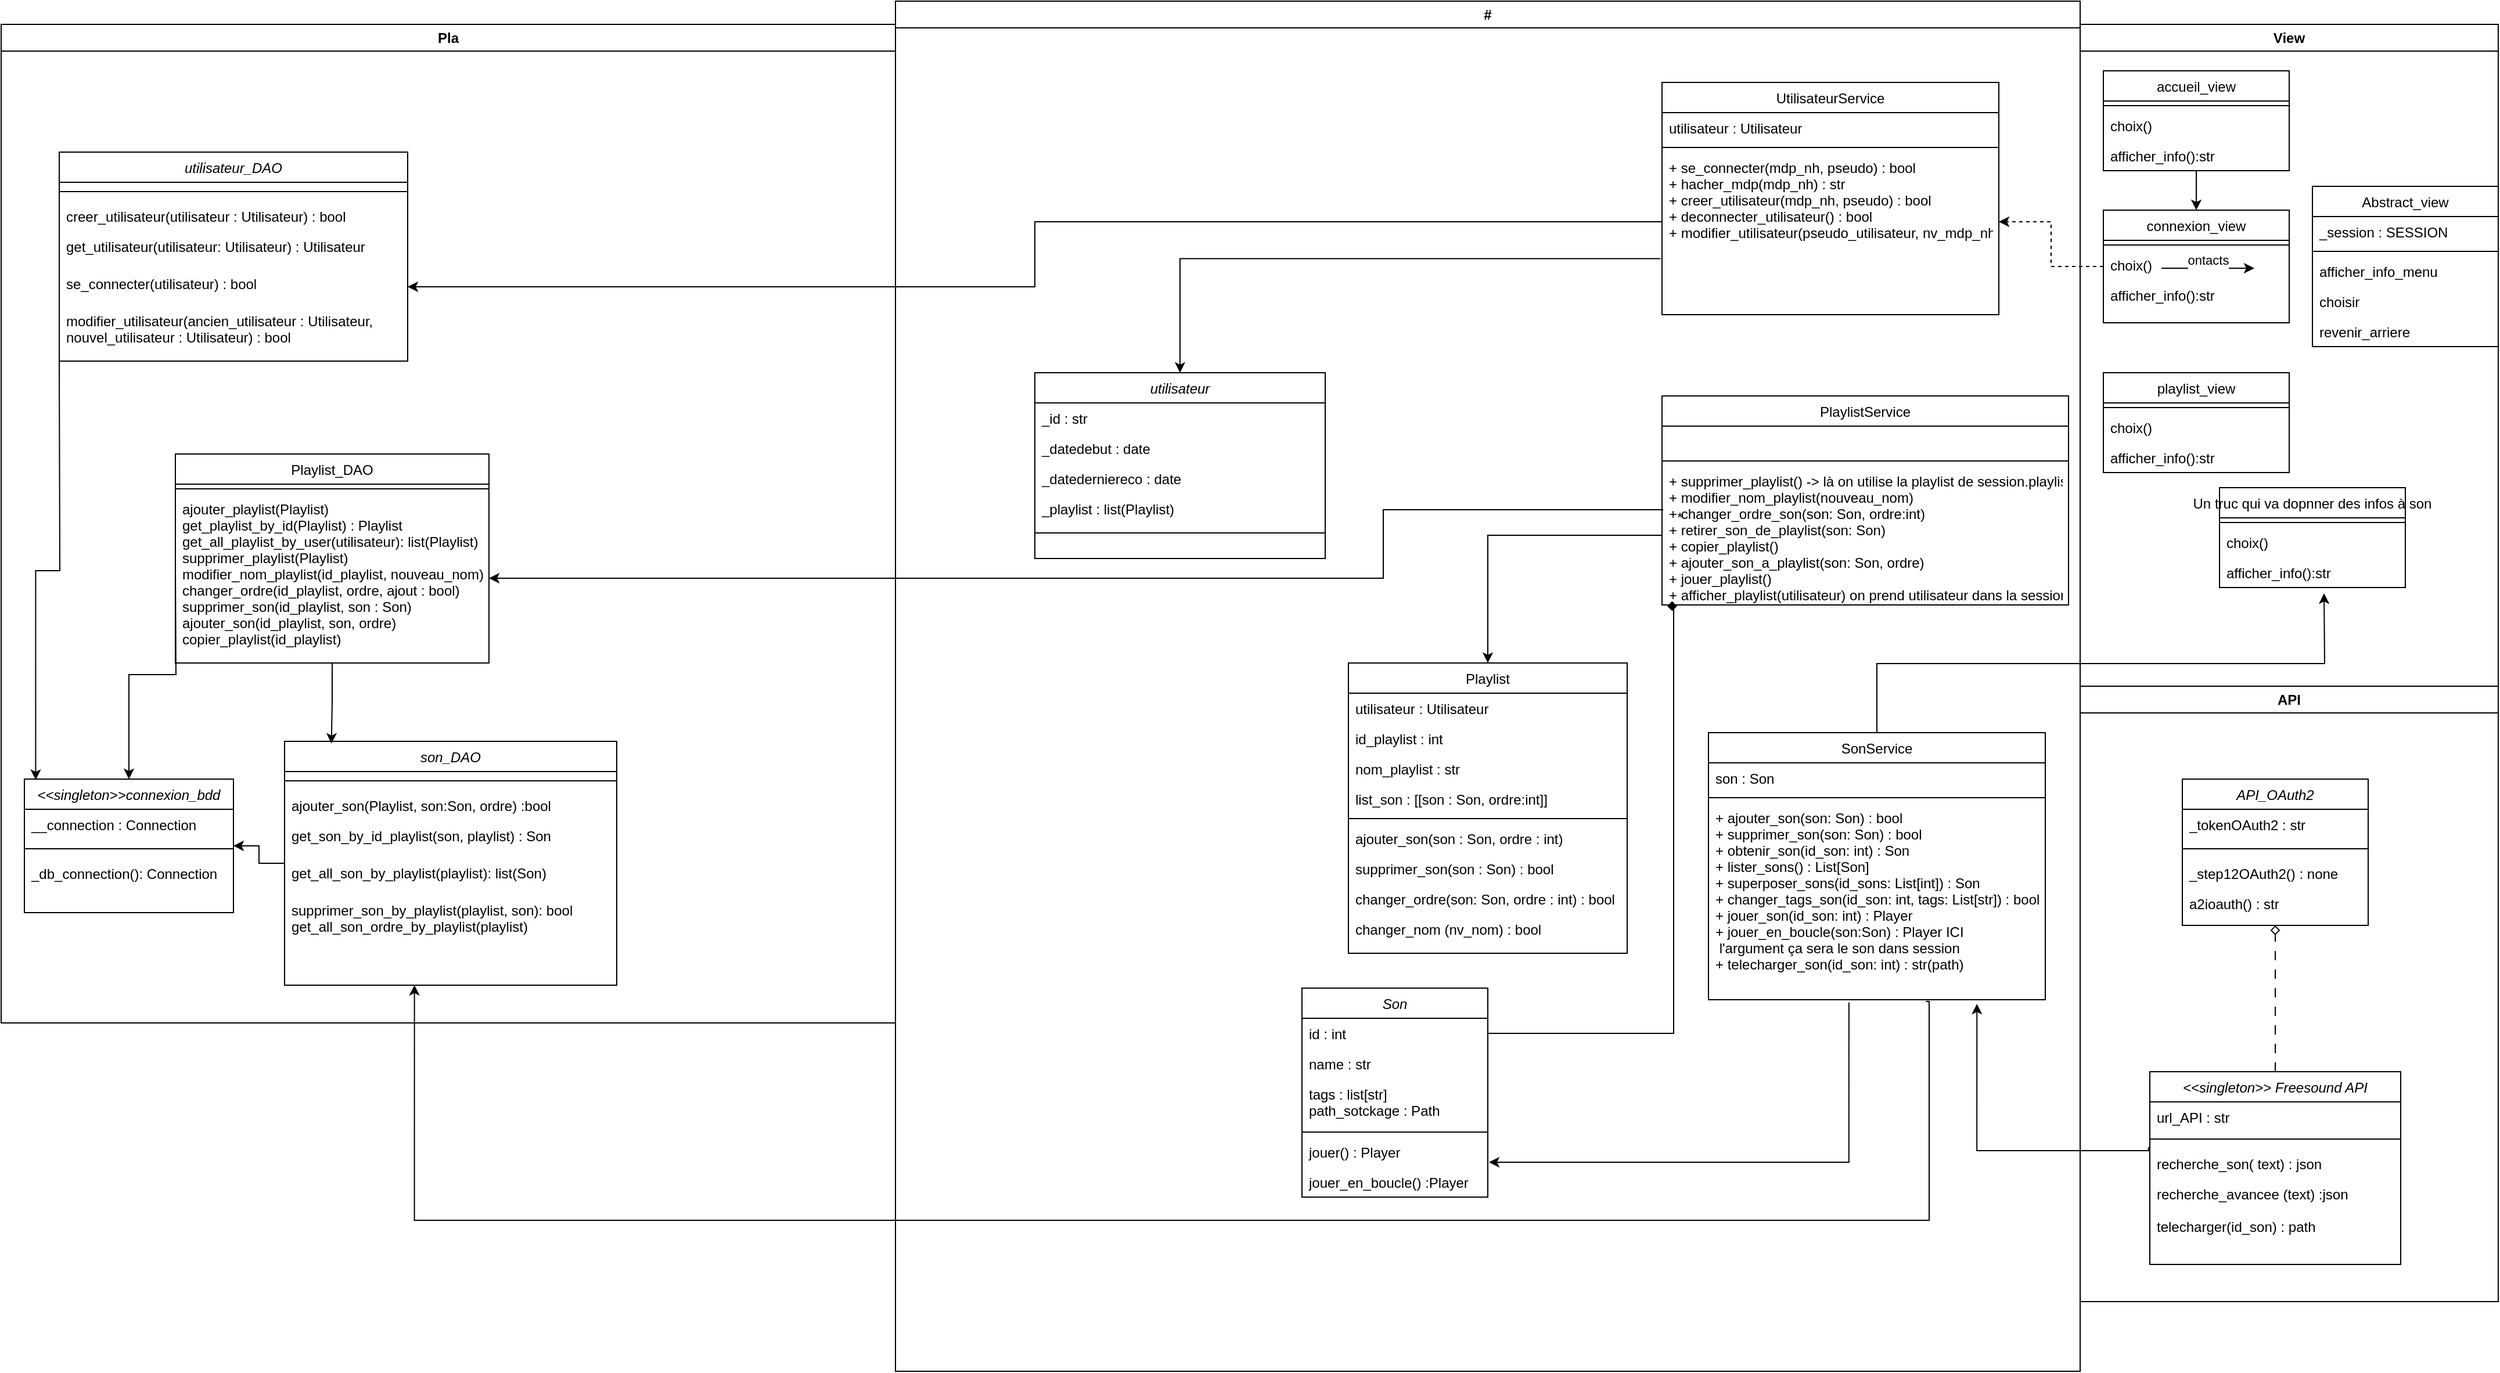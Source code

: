 <mxfile version="24.8.3">
  <diagram id="C5RBs43oDa-KdzZeNtuy" name="Page-1">
    <mxGraphModel dx="2122" dy="1351" grid="1" gridSize="10" guides="1" tooltips="1" connect="1" arrows="1" fold="1" page="1" pageScale="1" pageWidth="827" pageHeight="1169" math="0" shadow="0">
      <root>
        <mxCell id="WIyWlLk6GJQsqaUBKTNV-0" />
        <mxCell id="WIyWlLk6GJQsqaUBKTNV-1" parent="WIyWlLk6GJQsqaUBKTNV-0" />
        <mxCell id="UJgr32r0x14f-edrb7Fj-38" value="View" style="swimlane;whiteSpace=wrap;html=1;" parent="WIyWlLk6GJQsqaUBKTNV-1" vertex="1">
          <mxGeometry x="1170" y="100" width="360" height="570" as="geometry" />
        </mxCell>
        <mxCell id="UJgr32r0x14f-edrb7Fj-39" value="Abstract_view" style="swimlane;fontStyle=0;align=center;verticalAlign=top;childLayout=stackLayout;horizontal=1;startSize=26;horizontalStack=0;resizeParent=1;resizeLast=0;collapsible=1;marginBottom=0;rounded=0;shadow=0;strokeWidth=1;" parent="UJgr32r0x14f-edrb7Fj-38" vertex="1">
          <mxGeometry x="200" y="139.5" width="160" height="138" as="geometry">
            <mxRectangle x="340" y="380" width="170" height="26" as="alternateBounds" />
          </mxGeometry>
        </mxCell>
        <mxCell id="UJgr32r0x14f-edrb7Fj-40" value="_session : SESSION" style="text;align=left;verticalAlign=top;spacingLeft=4;spacingRight=4;overflow=hidden;rotatable=0;points=[[0,0.5],[1,0.5]];portConstraint=eastwest;" parent="UJgr32r0x14f-edrb7Fj-39" vertex="1">
          <mxGeometry y="26" width="160" height="26" as="geometry" />
        </mxCell>
        <mxCell id="UJgr32r0x14f-edrb7Fj-41" value="" style="line;html=1;strokeWidth=1;align=left;verticalAlign=middle;spacingTop=-1;spacingLeft=3;spacingRight=3;rotatable=0;labelPosition=right;points=[];portConstraint=eastwest;" parent="UJgr32r0x14f-edrb7Fj-39" vertex="1">
          <mxGeometry y="52" width="160" height="8" as="geometry" />
        </mxCell>
        <mxCell id="UJgr32r0x14f-edrb7Fj-107" value="afficher_info_menu" style="text;align=left;verticalAlign=top;spacingLeft=4;spacingRight=4;overflow=hidden;rotatable=0;points=[[0,0.5],[1,0.5]];portConstraint=eastwest;" parent="UJgr32r0x14f-edrb7Fj-39" vertex="1">
          <mxGeometry y="60" width="160" height="26" as="geometry" />
        </mxCell>
        <mxCell id="UJgr32r0x14f-edrb7Fj-108" value="choisir" style="text;align=left;verticalAlign=top;spacingLeft=4;spacingRight=4;overflow=hidden;rotatable=0;points=[[0,0.5],[1,0.5]];portConstraint=eastwest;" parent="UJgr32r0x14f-edrb7Fj-39" vertex="1">
          <mxGeometry y="86" width="160" height="26" as="geometry" />
        </mxCell>
        <mxCell id="UJgr32r0x14f-edrb7Fj-109" value="revenir_arriere" style="text;align=left;verticalAlign=top;spacingLeft=4;spacingRight=4;overflow=hidden;rotatable=0;points=[[0,0.5],[1,0.5]];portConstraint=eastwest;" parent="UJgr32r0x14f-edrb7Fj-39" vertex="1">
          <mxGeometry y="112" width="160" height="26" as="geometry" />
        </mxCell>
        <mxCell id="VLZR5v5O_BQbN2B3aegR-58" style="edgeStyle=orthogonalEdgeStyle;rounded=0;orthogonalLoop=1;jettySize=auto;html=1;entryX=0.5;entryY=0;entryDx=0;entryDy=0;" parent="UJgr32r0x14f-edrb7Fj-38" source="UJgr32r0x14f-edrb7Fj-42" target="UJgr32r0x14f-edrb7Fj-45" edge="1">
          <mxGeometry relative="1" as="geometry" />
        </mxCell>
        <mxCell id="UJgr32r0x14f-edrb7Fj-42" value="accueil_view" style="swimlane;fontStyle=0;align=center;verticalAlign=top;childLayout=stackLayout;horizontal=1;startSize=26;horizontalStack=0;resizeParent=1;resizeLast=0;collapsible=1;marginBottom=0;rounded=0;shadow=0;strokeWidth=1;" parent="UJgr32r0x14f-edrb7Fj-38" vertex="1">
          <mxGeometry x="20" y="40" width="160" height="86" as="geometry">
            <mxRectangle x="340" y="380" width="170" height="26" as="alternateBounds" />
          </mxGeometry>
        </mxCell>
        <mxCell id="UJgr32r0x14f-edrb7Fj-44" value="" style="line;html=1;strokeWidth=1;align=left;verticalAlign=middle;spacingTop=-1;spacingLeft=3;spacingRight=3;rotatable=0;labelPosition=right;points=[];portConstraint=eastwest;" parent="UJgr32r0x14f-edrb7Fj-42" vertex="1">
          <mxGeometry y="26" width="160" height="8" as="geometry" />
        </mxCell>
        <mxCell id="VLZR5v5O_BQbN2B3aegR-35" value="choix()" style="text;align=left;verticalAlign=top;spacingLeft=4;spacingRight=4;overflow=hidden;rotatable=0;points=[[0,0.5],[1,0.5]];portConstraint=eastwest;" parent="UJgr32r0x14f-edrb7Fj-42" vertex="1">
          <mxGeometry y="34" width="160" height="26" as="geometry" />
        </mxCell>
        <mxCell id="VLZR5v5O_BQbN2B3aegR-39" value="afficher_info():str" style="text;align=left;verticalAlign=top;spacingLeft=4;spacingRight=4;overflow=hidden;rotatable=0;points=[[0,0.5],[1,0.5]];portConstraint=eastwest;" parent="UJgr32r0x14f-edrb7Fj-42" vertex="1">
          <mxGeometry y="60" width="160" height="26" as="geometry" />
        </mxCell>
        <mxCell id="UJgr32r0x14f-edrb7Fj-45" value="connexion_view" style="swimlane;fontStyle=0;align=center;verticalAlign=top;childLayout=stackLayout;horizontal=1;startSize=26;horizontalStack=0;resizeParent=1;resizeLast=0;collapsible=1;marginBottom=0;rounded=0;shadow=0;strokeWidth=1;" parent="UJgr32r0x14f-edrb7Fj-38" vertex="1">
          <mxGeometry x="20" y="160" width="160" height="97" as="geometry">
            <mxRectangle x="340" y="380" width="170" height="26" as="alternateBounds" />
          </mxGeometry>
        </mxCell>
        <mxCell id="UJgr32r0x14f-edrb7Fj-47" value="" style="line;html=1;strokeWidth=1;align=left;verticalAlign=middle;spacingTop=-1;spacingLeft=3;spacingRight=3;rotatable=0;labelPosition=right;points=[];portConstraint=eastwest;" parent="UJgr32r0x14f-edrb7Fj-45" vertex="1">
          <mxGeometry y="26" width="160" height="8" as="geometry" />
        </mxCell>
        <mxCell id="VLZR5v5O_BQbN2B3aegR-36" value="choix()" style="text;align=left;verticalAlign=top;spacingLeft=4;spacingRight=4;overflow=hidden;rotatable=0;points=[[0,0.5],[1,0.5]];portConstraint=eastwest;" parent="UJgr32r0x14f-edrb7Fj-45" vertex="1">
          <mxGeometry y="34" width="160" height="26" as="geometry" />
        </mxCell>
        <mxCell id="VLZR5v5O_BQbN2B3aegR-40" value="afficher_info():str" style="text;align=left;verticalAlign=top;spacingLeft=4;spacingRight=4;overflow=hidden;rotatable=0;points=[[0,0.5],[1,0.5]];portConstraint=eastwest;" parent="UJgr32r0x14f-edrb7Fj-45" vertex="1">
          <mxGeometry y="60" width="160" height="26" as="geometry" />
        </mxCell>
        <mxCell id="UJgr32r0x14f-edrb7Fj-51" value="playlist_view" style="swimlane;fontStyle=0;align=center;verticalAlign=top;childLayout=stackLayout;horizontal=1;startSize=26;horizontalStack=0;resizeParent=1;resizeLast=0;collapsible=1;marginBottom=0;rounded=0;shadow=0;strokeWidth=1;" parent="UJgr32r0x14f-edrb7Fj-38" vertex="1">
          <mxGeometry x="20" y="300" width="160" height="86" as="geometry">
            <mxRectangle x="340" y="380" width="170" height="26" as="alternateBounds" />
          </mxGeometry>
        </mxCell>
        <mxCell id="UJgr32r0x14f-edrb7Fj-53" value="" style="line;html=1;strokeWidth=1;align=left;verticalAlign=middle;spacingTop=-1;spacingLeft=3;spacingRight=3;rotatable=0;labelPosition=right;points=[];portConstraint=eastwest;" parent="UJgr32r0x14f-edrb7Fj-51" vertex="1">
          <mxGeometry y="26" width="160" height="8" as="geometry" />
        </mxCell>
        <mxCell id="VLZR5v5O_BQbN2B3aegR-37" value="choix()" style="text;align=left;verticalAlign=top;spacingLeft=4;spacingRight=4;overflow=hidden;rotatable=0;points=[[0,0.5],[1,0.5]];portConstraint=eastwest;" parent="UJgr32r0x14f-edrb7Fj-51" vertex="1">
          <mxGeometry y="34" width="160" height="26" as="geometry" />
        </mxCell>
        <mxCell id="VLZR5v5O_BQbN2B3aegR-42" value="afficher_info():str" style="text;align=left;verticalAlign=top;spacingLeft=4;spacingRight=4;overflow=hidden;rotatable=0;points=[[0,0.5],[1,0.5]];portConstraint=eastwest;" parent="UJgr32r0x14f-edrb7Fj-51" vertex="1">
          <mxGeometry y="60" width="160" height="26" as="geometry" />
        </mxCell>
        <mxCell id="xGXVGMgRgatBavG7CIp4-12" value="Un truc qui va dopnner des infos à son&#xa;" style="swimlane;fontStyle=0;align=center;verticalAlign=top;childLayout=stackLayout;horizontal=1;startSize=26;horizontalStack=0;resizeParent=1;resizeLast=0;collapsible=1;marginBottom=0;rounded=0;shadow=0;strokeWidth=1;" vertex="1" parent="UJgr32r0x14f-edrb7Fj-38">
          <mxGeometry x="120" y="399" width="160" height="86" as="geometry">
            <mxRectangle x="340" y="380" width="170" height="26" as="alternateBounds" />
          </mxGeometry>
        </mxCell>
        <mxCell id="xGXVGMgRgatBavG7CIp4-13" value="" style="line;html=1;strokeWidth=1;align=left;verticalAlign=middle;spacingTop=-1;spacingLeft=3;spacingRight=3;rotatable=0;labelPosition=right;points=[];portConstraint=eastwest;" vertex="1" parent="xGXVGMgRgatBavG7CIp4-12">
          <mxGeometry y="26" width="160" height="8" as="geometry" />
        </mxCell>
        <mxCell id="xGXVGMgRgatBavG7CIp4-14" value="choix()" style="text;align=left;verticalAlign=top;spacingLeft=4;spacingRight=4;overflow=hidden;rotatable=0;points=[[0,0.5],[1,0.5]];portConstraint=eastwest;" vertex="1" parent="xGXVGMgRgatBavG7CIp4-12">
          <mxGeometry y="34" width="160" height="26" as="geometry" />
        </mxCell>
        <mxCell id="xGXVGMgRgatBavG7CIp4-15" value="afficher_info():str" style="text;align=left;verticalAlign=top;spacingLeft=4;spacingRight=4;overflow=hidden;rotatable=0;points=[[0,0.5],[1,0.5]];portConstraint=eastwest;" vertex="1" parent="xGXVGMgRgatBavG7CIp4-12">
          <mxGeometry y="60" width="160" height="26" as="geometry" />
        </mxCell>
        <mxCell id="UJgr32r0x14f-edrb7Fj-54" value="API" style="swimlane;whiteSpace=wrap;html=1;" parent="WIyWlLk6GJQsqaUBKTNV-1" vertex="1">
          <mxGeometry x="1170" y="670" width="360" height="530" as="geometry">
            <mxRectangle x="1170" y="670" width="60" height="30" as="alternateBounds" />
          </mxGeometry>
        </mxCell>
        <mxCell id="UJgr32r0x14f-edrb7Fj-5" value="&lt;&lt;singleton&gt;&gt; Freesound API" style="swimlane;fontStyle=2;align=center;verticalAlign=top;childLayout=stackLayout;horizontal=1;startSize=26;horizontalStack=0;resizeParent=1;resizeLast=0;collapsible=1;marginBottom=0;rounded=0;shadow=0;strokeWidth=1;" parent="UJgr32r0x14f-edrb7Fj-54" vertex="1">
          <mxGeometry x="60" y="332" width="216" height="166" as="geometry">
            <mxRectangle x="230" y="140" width="160" height="26" as="alternateBounds" />
          </mxGeometry>
        </mxCell>
        <mxCell id="UJgr32r0x14f-edrb7Fj-6" value="url_API : str" style="text;align=left;verticalAlign=top;spacingLeft=4;spacingRight=4;overflow=hidden;rotatable=0;points=[[0,0.5],[1,0.5]];portConstraint=eastwest;" parent="UJgr32r0x14f-edrb7Fj-5" vertex="1">
          <mxGeometry y="26" width="216" height="24" as="geometry" />
        </mxCell>
        <mxCell id="UJgr32r0x14f-edrb7Fj-10" value="" style="line;html=1;strokeWidth=1;align=left;verticalAlign=middle;spacingTop=-1;spacingLeft=3;spacingRight=3;rotatable=0;labelPosition=right;points=[];portConstraint=eastwest;" parent="UJgr32r0x14f-edrb7Fj-5" vertex="1">
          <mxGeometry y="50" width="216" height="16" as="geometry" />
        </mxCell>
        <mxCell id="UJgr32r0x14f-edrb7Fj-11" value="recherche_son( text) : json" style="text;align=left;verticalAlign=top;spacingLeft=4;spacingRight=4;overflow=hidden;rotatable=0;points=[[0,0.5],[1,0.5]];portConstraint=eastwest;rounded=0;shadow=0;html=0;" parent="UJgr32r0x14f-edrb7Fj-5" vertex="1">
          <mxGeometry y="66" width="216" height="26" as="geometry" />
        </mxCell>
        <mxCell id="UJgr32r0x14f-edrb7Fj-12" value="recherche_avancee (text) :json" style="text;align=left;verticalAlign=top;spacingLeft=4;spacingRight=4;overflow=hidden;rotatable=0;points=[[0,0.5],[1,0.5]];portConstraint=eastwest;" parent="UJgr32r0x14f-edrb7Fj-5" vertex="1">
          <mxGeometry y="92" width="216" height="28" as="geometry" />
        </mxCell>
        <mxCell id="k4YyRH8g6qEMDZz-mZ2C-24" value="telecharger(id_son) : path" style="text;align=left;verticalAlign=top;spacingLeft=4;spacingRight=4;overflow=hidden;rotatable=0;points=[[0,0.5],[1,0.5]];portConstraint=eastwest;rounded=0;shadow=0;html=0;" parent="UJgr32r0x14f-edrb7Fj-5" vertex="1">
          <mxGeometry y="120" width="216" height="26" as="geometry" />
        </mxCell>
        <mxCell id="UJgr32r0x14f-edrb7Fj-13" value="API_OAuth2" style="swimlane;fontStyle=2;align=center;verticalAlign=top;childLayout=stackLayout;horizontal=1;startSize=26;horizontalStack=0;resizeParent=1;resizeLast=0;collapsible=1;marginBottom=0;rounded=0;shadow=0;strokeWidth=1;" parent="UJgr32r0x14f-edrb7Fj-54" vertex="1">
          <mxGeometry x="88" y="80" width="160" height="126" as="geometry">
            <mxRectangle x="230" y="140" width="160" height="26" as="alternateBounds" />
          </mxGeometry>
        </mxCell>
        <mxCell id="UJgr32r0x14f-edrb7Fj-14" value="_tokenOAuth2 : str" style="text;align=left;verticalAlign=top;spacingLeft=4;spacingRight=4;overflow=hidden;rotatable=0;points=[[0,0.5],[1,0.5]];portConstraint=eastwest;" parent="UJgr32r0x14f-edrb7Fj-13" vertex="1">
          <mxGeometry y="26" width="160" height="26" as="geometry" />
        </mxCell>
        <mxCell id="UJgr32r0x14f-edrb7Fj-18" value="" style="line;html=1;strokeWidth=1;align=left;verticalAlign=middle;spacingTop=-1;spacingLeft=3;spacingRight=3;rotatable=0;labelPosition=right;points=[];portConstraint=eastwest;" parent="UJgr32r0x14f-edrb7Fj-13" vertex="1">
          <mxGeometry y="52" width="160" height="16" as="geometry" />
        </mxCell>
        <mxCell id="UJgr32r0x14f-edrb7Fj-19" value="_step12OAuth2() : none" style="text;align=left;verticalAlign=top;spacingLeft=4;spacingRight=4;overflow=hidden;rotatable=0;points=[[0,0.5],[1,0.5]];portConstraint=eastwest;rounded=0;shadow=0;html=0;" parent="UJgr32r0x14f-edrb7Fj-13" vertex="1">
          <mxGeometry y="68" width="160" height="26" as="geometry" />
        </mxCell>
        <mxCell id="UJgr32r0x14f-edrb7Fj-20" value="a2ioauth() : str" style="text;align=left;verticalAlign=top;spacingLeft=4;spacingRight=4;overflow=hidden;rotatable=0;points=[[0,0.5],[1,0.5]];portConstraint=eastwest;" parent="UJgr32r0x14f-edrb7Fj-13" vertex="1">
          <mxGeometry y="94" width="160" height="32" as="geometry" />
        </mxCell>
        <mxCell id="UJgr32r0x14f-edrb7Fj-104" style="edgeStyle=orthogonalEdgeStyle;rounded=0;orthogonalLoop=1;jettySize=auto;html=1;endArrow=diamond;endFill=0;dashed=1;dashPattern=8 8;" parent="UJgr32r0x14f-edrb7Fj-54" source="UJgr32r0x14f-edrb7Fj-5" target="UJgr32r0x14f-edrb7Fj-13" edge="1">
          <mxGeometry relative="1" as="geometry">
            <mxPoint x="170" y="210" as="targetPoint" />
          </mxGeometry>
        </mxCell>
        <mxCell id="UJgr32r0x14f-edrb7Fj-70" value="Pla" style="swimlane;whiteSpace=wrap;html=1;" parent="WIyWlLk6GJQsqaUBKTNV-1" vertex="1">
          <mxGeometry x="-620" y="100" width="770" height="860" as="geometry" />
        </mxCell>
        <mxCell id="UJgr32r0x14f-edrb7Fj-71" value="&lt;&lt;singleton&gt;&gt;connexion_bdd" style="swimlane;fontStyle=2;align=center;verticalAlign=top;childLayout=stackLayout;horizontal=1;startSize=26;horizontalStack=0;resizeParent=1;resizeLast=0;collapsible=1;marginBottom=0;rounded=0;shadow=0;strokeWidth=1;" parent="UJgr32r0x14f-edrb7Fj-70" vertex="1">
          <mxGeometry x="20" y="650" width="180" height="115" as="geometry">
            <mxRectangle x="230" y="140" width="160" height="26" as="alternateBounds" />
          </mxGeometry>
        </mxCell>
        <mxCell id="UJgr32r0x14f-edrb7Fj-77" value="__connection : Connection" style="text;align=left;verticalAlign=top;spacingLeft=4;spacingRight=4;overflow=hidden;rotatable=0;points=[[0,0.5],[1,0.5]];portConstraint=eastwest;rounded=0;shadow=0;html=0;" parent="UJgr32r0x14f-edrb7Fj-71" vertex="1">
          <mxGeometry y="26" width="180" height="26" as="geometry" />
        </mxCell>
        <mxCell id="UJgr32r0x14f-edrb7Fj-76" value="" style="line;html=1;strokeWidth=1;align=left;verticalAlign=middle;spacingTop=-1;spacingLeft=3;spacingRight=3;rotatable=0;labelPosition=right;points=[];portConstraint=eastwest;" parent="UJgr32r0x14f-edrb7Fj-71" vertex="1">
          <mxGeometry y="52" width="180" height="16" as="geometry" />
        </mxCell>
        <mxCell id="VLZR5v5O_BQbN2B3aegR-22" value="_db_connection(): Connection" style="text;align=left;verticalAlign=top;spacingLeft=4;spacingRight=4;overflow=hidden;rotatable=0;points=[[0,0.5],[1,0.5]];portConstraint=eastwest;rounded=0;shadow=0;html=0;" parent="UJgr32r0x14f-edrb7Fj-71" vertex="1">
          <mxGeometry y="68" width="180" height="26" as="geometry" />
        </mxCell>
        <mxCell id="UJgr32r0x14f-edrb7Fj-82" value="utilisateur_DAO" style="swimlane;fontStyle=2;align=center;verticalAlign=top;childLayout=stackLayout;horizontal=1;startSize=26;horizontalStack=0;resizeParent=1;resizeLast=0;collapsible=1;marginBottom=0;rounded=0;shadow=0;strokeWidth=1;" parent="UJgr32r0x14f-edrb7Fj-70" vertex="1">
          <mxGeometry x="50" y="110" width="300" height="180" as="geometry">
            <mxRectangle x="230" y="140" width="160" height="26" as="alternateBounds" />
          </mxGeometry>
        </mxCell>
        <mxCell id="UJgr32r0x14f-edrb7Fj-83" value="" style="line;html=1;strokeWidth=1;align=left;verticalAlign=middle;spacingTop=-1;spacingLeft=3;spacingRight=3;rotatable=0;labelPosition=right;points=[];portConstraint=eastwest;" parent="UJgr32r0x14f-edrb7Fj-82" vertex="1">
          <mxGeometry y="26" width="300" height="16" as="geometry" />
        </mxCell>
        <mxCell id="UJgr32r0x14f-edrb7Fj-84" value="creer_utilisateur(utilisateur : Utilisateur) : bool" style="text;align=left;verticalAlign=top;spacingLeft=4;spacingRight=4;overflow=hidden;rotatable=0;points=[[0,0.5],[1,0.5]];portConstraint=eastwest;rounded=0;shadow=0;html=0;" parent="UJgr32r0x14f-edrb7Fj-82" vertex="1">
          <mxGeometry y="42" width="300" height="26" as="geometry" />
        </mxCell>
        <mxCell id="UJgr32r0x14f-edrb7Fj-85" value="get_utilisateur(utilisateur: Utilisateur) : Utilisateur" style="text;align=left;verticalAlign=top;spacingLeft=4;spacingRight=4;overflow=hidden;rotatable=0;points=[[0,0.5],[1,0.5]];portConstraint=eastwest;" parent="UJgr32r0x14f-edrb7Fj-82" vertex="1">
          <mxGeometry y="68" width="300" height="32" as="geometry" />
        </mxCell>
        <mxCell id="UJgr32r0x14f-edrb7Fj-86" value="se_connecter(utilisateur) : bool" style="text;align=left;verticalAlign=top;spacingLeft=4;spacingRight=4;overflow=hidden;rotatable=0;points=[[0,0.5],[1,0.5]];portConstraint=eastwest;" parent="UJgr32r0x14f-edrb7Fj-82" vertex="1">
          <mxGeometry y="100" width="300" height="32" as="geometry" />
        </mxCell>
        <mxCell id="k4YyRH8g6qEMDZz-mZ2C-1" value="modifier_utilisateur(ancien_utilisateur : Utilisateur,&#xa;nouvel_utilisateur : Utilisateur) : bool" style="text;align=left;verticalAlign=top;spacingLeft=4;spacingRight=4;overflow=hidden;rotatable=0;points=[[0,0.5],[1,0.5]];portConstraint=eastwest;" parent="UJgr32r0x14f-edrb7Fj-82" vertex="1">
          <mxGeometry y="132" width="300" height="32" as="geometry" />
        </mxCell>
        <mxCell id="Eq6MTy8cBDpBbfUrAy4F-8" style="edgeStyle=orthogonalEdgeStyle;rounded=0;orthogonalLoop=1;jettySize=auto;html=1;entryX=1;entryY=0.5;entryDx=0;entryDy=0;" parent="UJgr32r0x14f-edrb7Fj-70" source="UJgr32r0x14f-edrb7Fj-95" target="UJgr32r0x14f-edrb7Fj-71" edge="1">
          <mxGeometry relative="1" as="geometry" />
        </mxCell>
        <mxCell id="UJgr32r0x14f-edrb7Fj-95" value="son_DAO" style="swimlane;fontStyle=2;align=center;verticalAlign=top;childLayout=stackLayout;horizontal=1;startSize=26;horizontalStack=0;resizeParent=1;resizeLast=0;collapsible=1;marginBottom=0;rounded=0;shadow=0;strokeWidth=1;" parent="UJgr32r0x14f-edrb7Fj-70" vertex="1">
          <mxGeometry x="244" y="617.5" width="286" height="210" as="geometry">
            <mxRectangle x="230" y="140" width="160" height="26" as="alternateBounds" />
          </mxGeometry>
        </mxCell>
        <mxCell id="UJgr32r0x14f-edrb7Fj-96" value="" style="line;html=1;strokeWidth=1;align=left;verticalAlign=middle;spacingTop=-1;spacingLeft=3;spacingRight=3;rotatable=0;labelPosition=right;points=[];portConstraint=eastwest;" parent="UJgr32r0x14f-edrb7Fj-95" vertex="1">
          <mxGeometry y="26" width="286" height="16" as="geometry" />
        </mxCell>
        <mxCell id="UJgr32r0x14f-edrb7Fj-97" value="ajouter_son(Playlist, son:Son, ordre) :bool" style="text;align=left;verticalAlign=top;spacingLeft=4;spacingRight=4;overflow=hidden;rotatable=0;points=[[0,0.5],[1,0.5]];portConstraint=eastwest;rounded=0;shadow=0;html=0;" parent="UJgr32r0x14f-edrb7Fj-95" vertex="1">
          <mxGeometry y="42" width="286" height="26" as="geometry" />
        </mxCell>
        <mxCell id="UJgr32r0x14f-edrb7Fj-98" value="get_son_by_id_playlist(son, playlist) : Son" style="text;align=left;verticalAlign=top;spacingLeft=4;spacingRight=4;overflow=hidden;rotatable=0;points=[[0,0.5],[1,0.5]];portConstraint=eastwest;" parent="UJgr32r0x14f-edrb7Fj-95" vertex="1">
          <mxGeometry y="68" width="286" height="32" as="geometry" />
        </mxCell>
        <mxCell id="UJgr32r0x14f-edrb7Fj-99" value="get_all_son_by_playlist(playlist): list(Son)" style="text;align=left;verticalAlign=top;spacingLeft=4;spacingRight=4;overflow=hidden;rotatable=0;points=[[0,0.5],[1,0.5]];portConstraint=eastwest;" parent="UJgr32r0x14f-edrb7Fj-95" vertex="1">
          <mxGeometry y="100" width="286" height="32" as="geometry" />
        </mxCell>
        <mxCell id="UJgr32r0x14f-edrb7Fj-100" value="supprimer_son_by_playlist(playlist, son): bool&#xa;get_all_son_ordre_by_playlist(playlist)" style="text;align=left;verticalAlign=top;spacingLeft=4;spacingRight=4;overflow=hidden;rotatable=0;points=[[0,0.5],[1,0.5]];portConstraint=eastwest;" parent="UJgr32r0x14f-edrb7Fj-95" vertex="1">
          <mxGeometry y="132" width="286" height="78" as="geometry" />
        </mxCell>
        <mxCell id="IGScCA83LNYlwrID_RRP-0" value="" style="edgeStyle=orthogonalEdgeStyle;rounded=0;orthogonalLoop=1;jettySize=auto;html=1;entryX=0.141;entryY=0.009;entryDx=0;entryDy=0;entryPerimeter=0;" parent="UJgr32r0x14f-edrb7Fj-70" source="UJgr32r0x14f-edrb7Fj-25" target="UJgr32r0x14f-edrb7Fj-95" edge="1">
          <mxGeometry relative="1" as="geometry" />
        </mxCell>
        <mxCell id="UJgr32r0x14f-edrb7Fj-25" value="Playlist_DAO" style="swimlane;fontStyle=0;align=center;verticalAlign=top;childLayout=stackLayout;horizontal=1;startSize=26;horizontalStack=0;resizeParent=1;resizeLast=0;collapsible=1;marginBottom=0;rounded=0;shadow=0;strokeWidth=1;" parent="UJgr32r0x14f-edrb7Fj-70" vertex="1">
          <mxGeometry x="150" y="370" width="270" height="180" as="geometry">
            <mxRectangle x="130" y="380" width="160" height="26" as="alternateBounds" />
          </mxGeometry>
        </mxCell>
        <mxCell id="UJgr32r0x14f-edrb7Fj-27" value="" style="line;html=1;strokeWidth=1;align=left;verticalAlign=middle;spacingTop=-1;spacingLeft=3;spacingRight=3;rotatable=0;labelPosition=right;points=[];portConstraint=eastwest;" parent="UJgr32r0x14f-edrb7Fj-25" vertex="1">
          <mxGeometry y="26" width="270" height="8" as="geometry" />
        </mxCell>
        <mxCell id="UJgr32r0x14f-edrb7Fj-134" value="ajouter_playlist(Playlist)&#xa;get_playlist_by_id(Playlist) : Playlist&#xa;get_all_playlist_by_user(utilisateur): list(Playlist)&#xa;supprimer_playlist(Playlist)&#xa;modifier_nom_playlist(id_playlist, nouveau_nom)&#xa;changer_ordre(id_playlist, ordre, ajout : bool)&#xa;supprimer_son(id_playlist, son : Son)&#xa;ajouter_son(id_playlist, son, ordre)&#xa;copier_playlist(id_playlist)" style="text;align=left;verticalAlign=top;spacingLeft=4;spacingRight=4;overflow=hidden;rotatable=0;points=[[0,0.5],[1,0.5]];portConstraint=eastwest;" parent="UJgr32r0x14f-edrb7Fj-25" vertex="1">
          <mxGeometry y="34" width="270" height="146" as="geometry" />
        </mxCell>
        <mxCell id="Eq6MTy8cBDpBbfUrAy4F-2" style="edgeStyle=orthogonalEdgeStyle;rounded=0;orthogonalLoop=1;jettySize=auto;html=1;entryX=0.5;entryY=0;entryDx=0;entryDy=0;" parent="UJgr32r0x14f-edrb7Fj-70" target="UJgr32r0x14f-edrb7Fj-71" edge="1">
          <mxGeometry relative="1" as="geometry">
            <mxPoint x="150" y="469" as="sourcePoint" />
          </mxGeometry>
        </mxCell>
        <mxCell id="Eq6MTy8cBDpBbfUrAy4F-7" style="edgeStyle=orthogonalEdgeStyle;rounded=0;orthogonalLoop=1;jettySize=auto;html=1;entryX=0.054;entryY=0.006;entryDx=0;entryDy=0;entryPerimeter=0;" parent="UJgr32r0x14f-edrb7Fj-70" target="UJgr32r0x14f-edrb7Fj-71" edge="1">
          <mxGeometry relative="1" as="geometry">
            <mxPoint x="50" y="290.0" as="sourcePoint" />
          </mxGeometry>
        </mxCell>
        <mxCell id="UJgr32r0x14f-edrb7Fj-88" value="#" style="swimlane;whiteSpace=wrap;html=1;" parent="WIyWlLk6GJQsqaUBKTNV-1" vertex="1">
          <mxGeometry x="150" y="80" width="1020" height="1180" as="geometry" />
        </mxCell>
        <mxCell id="k4YyRH8g6qEMDZz-mZ2C-4" value="Son" style="swimlane;fontStyle=2;align=center;verticalAlign=top;childLayout=stackLayout;horizontal=1;startSize=26;horizontalStack=0;resizeParent=1;resizeLast=0;collapsible=1;marginBottom=0;rounded=0;shadow=0;strokeWidth=1;" parent="UJgr32r0x14f-edrb7Fj-88" vertex="1">
          <mxGeometry x="350" y="850" width="160" height="180" as="geometry">
            <mxRectangle x="230" y="140" width="160" height="26" as="alternateBounds" />
          </mxGeometry>
        </mxCell>
        <mxCell id="k4YyRH8g6qEMDZz-mZ2C-5" value="id : int" style="text;align=left;verticalAlign=top;spacingLeft=4;spacingRight=4;overflow=hidden;rotatable=0;points=[[0,0.5],[1,0.5]];portConstraint=eastwest;rounded=0;shadow=0;html=0;" parent="k4YyRH8g6qEMDZz-mZ2C-4" vertex="1">
          <mxGeometry y="26" width="160" height="26" as="geometry" />
        </mxCell>
        <mxCell id="k4YyRH8g6qEMDZz-mZ2C-6" value="name : str" style="text;align=left;verticalAlign=top;spacingLeft=4;spacingRight=4;overflow=hidden;rotatable=0;points=[[0,0.5],[1,0.5]];portConstraint=eastwest;rounded=0;shadow=0;html=0;" parent="k4YyRH8g6qEMDZz-mZ2C-4" vertex="1">
          <mxGeometry y="52" width="160" height="26" as="geometry" />
        </mxCell>
        <mxCell id="k4YyRH8g6qEMDZz-mZ2C-7" value="tags : list[str]&#xa;path_sotckage : Path" style="text;align=left;verticalAlign=top;spacingLeft=4;spacingRight=4;overflow=hidden;rotatable=0;points=[[0,0.5],[1,0.5]];portConstraint=eastwest;rounded=0;shadow=0;html=0;" parent="k4YyRH8g6qEMDZz-mZ2C-4" vertex="1">
          <mxGeometry y="78" width="160" height="42" as="geometry" />
        </mxCell>
        <mxCell id="k4YyRH8g6qEMDZz-mZ2C-8" value="" style="line;html=1;strokeWidth=1;align=left;verticalAlign=middle;spacingTop=-1;spacingLeft=3;spacingRight=3;rotatable=0;labelPosition=right;points=[];portConstraint=eastwest;" parent="k4YyRH8g6qEMDZz-mZ2C-4" vertex="1">
          <mxGeometry y="120" width="160" height="8" as="geometry" />
        </mxCell>
        <mxCell id="k4YyRH8g6qEMDZz-mZ2C-9" value="jouer() : Player" style="text;align=left;verticalAlign=top;spacingLeft=4;spacingRight=4;overflow=hidden;rotatable=0;points=[[0,0.5],[1,0.5]];portConstraint=eastwest;" parent="k4YyRH8g6qEMDZz-mZ2C-4" vertex="1">
          <mxGeometry y="128" width="160" height="26" as="geometry" />
        </mxCell>
        <mxCell id="k4YyRH8g6qEMDZz-mZ2C-10" value="jouer_en_boucle() :Player" style="text;align=left;verticalAlign=top;spacingLeft=4;spacingRight=4;overflow=hidden;rotatable=0;points=[[0,0.5],[1,0.5]];portConstraint=eastwest;" parent="k4YyRH8g6qEMDZz-mZ2C-4" vertex="1">
          <mxGeometry y="154" width="160" height="26" as="geometry" />
        </mxCell>
        <mxCell id="VLZR5v5O_BQbN2B3aegR-53" style="edgeStyle=orthogonalEdgeStyle;rounded=0;orthogonalLoop=1;jettySize=auto;html=1;endArrow=diamond;endFill=1;exitX=1;exitY=0.5;exitDx=0;exitDy=0;entryX=0.037;entryY=1.008;entryDx=0;entryDy=0;entryPerimeter=0;" parent="UJgr32r0x14f-edrb7Fj-88" source="k4YyRH8g6qEMDZz-mZ2C-5" target="7O-AZKerB7MyMsO3pKYQ-13" edge="1">
          <mxGeometry relative="1" as="geometry">
            <mxPoint x="446.56" y="907.96" as="sourcePoint" />
            <mxPoint x="669.0" y="670.0" as="targetPoint" />
            <Array as="points">
              <mxPoint x="670" y="889" />
              <mxPoint x="670" y="521" />
            </Array>
          </mxGeometry>
        </mxCell>
        <mxCell id="k4YyRH8g6qEMDZz-mZ2C-11" value="Playlist" style="swimlane;fontStyle=0;align=center;verticalAlign=top;childLayout=stackLayout;horizontal=1;startSize=26;horizontalStack=0;resizeParent=1;resizeLast=0;collapsible=1;marginBottom=0;rounded=0;shadow=0;strokeWidth=1;" parent="UJgr32r0x14f-edrb7Fj-88" vertex="1">
          <mxGeometry x="390" y="570" width="240" height="250" as="geometry">
            <mxRectangle x="550" y="140" width="160" height="26" as="alternateBounds" />
          </mxGeometry>
        </mxCell>
        <mxCell id="k4YyRH8g6qEMDZz-mZ2C-12" value="utilisateur : Utilisateur" style="text;align=left;verticalAlign=top;spacingLeft=4;spacingRight=4;overflow=hidden;rotatable=0;points=[[0,0.5],[1,0.5]];portConstraint=eastwest;" parent="k4YyRH8g6qEMDZz-mZ2C-11" vertex="1">
          <mxGeometry y="26" width="240" height="26" as="geometry" />
        </mxCell>
        <mxCell id="k4YyRH8g6qEMDZz-mZ2C-13" value="id_playlist : int" style="text;align=left;verticalAlign=top;spacingLeft=4;spacingRight=4;overflow=hidden;rotatable=0;points=[[0,0.5],[1,0.5]];portConstraint=eastwest;" parent="k4YyRH8g6qEMDZz-mZ2C-11" vertex="1">
          <mxGeometry y="52" width="240" height="26" as="geometry" />
        </mxCell>
        <mxCell id="k4YyRH8g6qEMDZz-mZ2C-14" value="nom_playlist : str" style="text;align=left;verticalAlign=top;spacingLeft=4;spacingRight=4;overflow=hidden;rotatable=0;points=[[0,0.5],[1,0.5]];portConstraint=eastwest;" parent="k4YyRH8g6qEMDZz-mZ2C-11" vertex="1">
          <mxGeometry y="78" width="240" height="26" as="geometry" />
        </mxCell>
        <mxCell id="k4YyRH8g6qEMDZz-mZ2C-15" value="list_son : [[son : Son, ordre:int]]" style="text;align=left;verticalAlign=top;spacingLeft=4;spacingRight=4;overflow=hidden;rotatable=0;points=[[0,0.5],[1,0.5]];portConstraint=eastwest;" parent="k4YyRH8g6qEMDZz-mZ2C-11" vertex="1">
          <mxGeometry y="104" width="240" height="26" as="geometry" />
        </mxCell>
        <mxCell id="k4YyRH8g6qEMDZz-mZ2C-16" value="" style="line;html=1;strokeWidth=1;align=left;verticalAlign=middle;spacingTop=-1;spacingLeft=3;spacingRight=3;rotatable=0;labelPosition=right;points=[];portConstraint=eastwest;" parent="k4YyRH8g6qEMDZz-mZ2C-11" vertex="1">
          <mxGeometry y="130" width="240" height="8" as="geometry" />
        </mxCell>
        <mxCell id="k4YyRH8g6qEMDZz-mZ2C-17" value="ajouter_son(son : Son, ordre : int)" style="text;align=left;verticalAlign=top;spacingLeft=4;spacingRight=4;overflow=hidden;rotatable=0;points=[[0,0.5],[1,0.5]];portConstraint=eastwest;" parent="k4YyRH8g6qEMDZz-mZ2C-11" vertex="1">
          <mxGeometry y="138" width="240" height="26" as="geometry" />
        </mxCell>
        <mxCell id="k4YyRH8g6qEMDZz-mZ2C-18" value="supprimer_son(son : Son) : bool" style="text;align=left;verticalAlign=top;spacingLeft=4;spacingRight=4;overflow=hidden;rotatable=0;points=[[0,0.5],[1,0.5]];portConstraint=eastwest;" parent="k4YyRH8g6qEMDZz-mZ2C-11" vertex="1">
          <mxGeometry y="164" width="240" height="26" as="geometry" />
        </mxCell>
        <mxCell id="k4YyRH8g6qEMDZz-mZ2C-19" value="changer_ordre(son: Son, ordre : int) : bool " style="text;align=left;verticalAlign=top;spacingLeft=4;spacingRight=4;overflow=hidden;rotatable=0;points=[[0,0.5],[1,0.5]];portConstraint=eastwest;" parent="k4YyRH8g6qEMDZz-mZ2C-11" vertex="1">
          <mxGeometry y="190" width="240" height="26" as="geometry" />
        </mxCell>
        <mxCell id="k4YyRH8g6qEMDZz-mZ2C-20" value="changer_nom (nv_nom) : bool" style="text;align=left;verticalAlign=top;spacingLeft=4;spacingRight=4;overflow=hidden;rotatable=0;points=[[0,0.5],[1,0.5]];portConstraint=eastwest;" parent="k4YyRH8g6qEMDZz-mZ2C-11" vertex="1">
          <mxGeometry y="216" width="240" height="26" as="geometry" />
        </mxCell>
        <mxCell id="zkfFHV4jXpPFQw0GAbJ--0" value="utilisateur" style="swimlane;fontStyle=2;align=center;verticalAlign=top;childLayout=stackLayout;horizontal=1;startSize=26;horizontalStack=0;resizeParent=1;resizeLast=0;collapsible=1;marginBottom=0;rounded=0;shadow=0;strokeWidth=1;" parent="UJgr32r0x14f-edrb7Fj-88" vertex="1">
          <mxGeometry x="120" y="320" width="250" height="160" as="geometry">
            <mxRectangle x="230" y="140" width="160" height="26" as="alternateBounds" />
          </mxGeometry>
        </mxCell>
        <mxCell id="zkfFHV4jXpPFQw0GAbJ--1" value="_id : str" style="text;align=left;verticalAlign=top;spacingLeft=4;spacingRight=4;overflow=hidden;rotatable=0;points=[[0,0.5],[1,0.5]];portConstraint=eastwest;" parent="zkfFHV4jXpPFQw0GAbJ--0" vertex="1">
          <mxGeometry y="26" width="250" height="26" as="geometry" />
        </mxCell>
        <mxCell id="zkfFHV4jXpPFQw0GAbJ--3" value="_datedebut : date&#xa;" style="text;align=left;verticalAlign=top;spacingLeft=4;spacingRight=4;overflow=hidden;rotatable=0;points=[[0,0.5],[1,0.5]];portConstraint=eastwest;rounded=0;shadow=0;html=0;" parent="zkfFHV4jXpPFQw0GAbJ--0" vertex="1">
          <mxGeometry y="52" width="250" height="26" as="geometry" />
        </mxCell>
        <mxCell id="UJgr32r0x14f-edrb7Fj-0" value="_datederniereco : date" style="text;align=left;verticalAlign=top;spacingLeft=4;spacingRight=4;overflow=hidden;rotatable=0;points=[[0,0.5],[1,0.5]];portConstraint=eastwest;rounded=0;shadow=0;html=0;" parent="zkfFHV4jXpPFQw0GAbJ--0" vertex="1">
          <mxGeometry y="78" width="250" height="26" as="geometry" />
        </mxCell>
        <mxCell id="VLZR5v5O_BQbN2B3aegR-24" value="_playlist : list(Playlist)" style="text;align=left;verticalAlign=top;spacingLeft=4;spacingRight=4;overflow=hidden;rotatable=0;points=[[0,0.5],[1,0.5]];portConstraint=eastwest;rounded=0;shadow=0;html=0;" parent="zkfFHV4jXpPFQw0GAbJ--0" vertex="1">
          <mxGeometry y="104" width="250" height="26" as="geometry" />
        </mxCell>
        <mxCell id="zkfFHV4jXpPFQw0GAbJ--4" value="" style="line;html=1;strokeWidth=1;align=left;verticalAlign=middle;spacingTop=-1;spacingLeft=3;spacingRight=3;rotatable=0;labelPosition=right;points=[];portConstraint=eastwest;" parent="zkfFHV4jXpPFQw0GAbJ--0" vertex="1">
          <mxGeometry y="130" width="250" height="16" as="geometry" />
        </mxCell>
        <mxCell id="VLZR5v5O_BQbN2B3aegR-62" value="*" style="text;html=1;align=center;verticalAlign=middle;resizable=0;points=[];autosize=1;strokeColor=none;fillColor=none;" parent="UJgr32r0x14f-edrb7Fj-88" vertex="1">
          <mxGeometry x="660" y="430" width="30" height="30" as="geometry" />
        </mxCell>
        <mxCell id="7O-AZKerB7MyMsO3pKYQ-2" value="PlaylistService" style="swimlane;fontStyle=0;align=center;verticalAlign=top;childLayout=stackLayout;horizontal=1;startSize=26;horizontalStack=0;resizeParent=1;resizeLast=0;collapsible=1;marginBottom=0;rounded=0;shadow=0;strokeWidth=1;" parent="UJgr32r0x14f-edrb7Fj-88" vertex="1">
          <mxGeometry x="660" y="340" width="350" height="180" as="geometry">
            <mxRectangle x="550" y="140" width="160" height="26" as="alternateBounds" />
          </mxGeometry>
        </mxCell>
        <mxCell id="7O-AZKerB7MyMsO3pKYQ-3" value="&#xa;" style="text;align=left;verticalAlign=top;spacingLeft=4;spacingRight=4;overflow=hidden;rotatable=0;points=[[0,0.5],[1,0.5]];portConstraint=eastwest;" parent="7O-AZKerB7MyMsO3pKYQ-2" vertex="1">
          <mxGeometry y="26" width="350" height="26" as="geometry" />
        </mxCell>
        <mxCell id="7O-AZKerB7MyMsO3pKYQ-7" value="" style="line;html=1;strokeWidth=1;align=left;verticalAlign=middle;spacingTop=-1;spacingLeft=3;spacingRight=3;rotatable=0;labelPosition=right;points=[];portConstraint=eastwest;" parent="7O-AZKerB7MyMsO3pKYQ-2" vertex="1">
          <mxGeometry y="52" width="350" height="8" as="geometry" />
        </mxCell>
        <mxCell id="7O-AZKerB7MyMsO3pKYQ-13" value="+ supprimer_playlist() -&gt; là on utilise la playlist de session.playlist&#xa;+ modifier_nom_playlist(nouveau_nom)&#xa;+ changer_ordre_son(son: Son, ordre:int)&#xa;+ retirer_son_de_playlist(son: Son)&#xa;+ copier_playlist()&#xa;+ ajouter_son_a_playlist(son: Son, ordre)&#xa;+ jouer_playlist()&#xa;+ afficher_playlist(utilisateur) on prend utilisateur dans la session par exemple ici&#xa;" style="text;align=left;verticalAlign=top;spacingLeft=4;spacingRight=4;overflow=hidden;rotatable=0;points=[[0,0.5],[1,0.5]];portConstraint=eastwest;" parent="7O-AZKerB7MyMsO3pKYQ-2" vertex="1">
          <mxGeometry y="60" width="350" height="120" as="geometry" />
        </mxCell>
        <mxCell id="7O-AZKerB7MyMsO3pKYQ-14" value="UtilisateurService" style="swimlane;fontStyle=0;align=center;verticalAlign=top;childLayout=stackLayout;horizontal=1;startSize=26;horizontalStack=0;resizeParent=1;resizeLast=0;collapsible=1;marginBottom=0;rounded=0;shadow=0;strokeWidth=1;" parent="UJgr32r0x14f-edrb7Fj-88" vertex="1">
          <mxGeometry x="660" y="70" width="290" height="200" as="geometry">
            <mxRectangle x="550" y="140" width="160" height="26" as="alternateBounds" />
          </mxGeometry>
        </mxCell>
        <mxCell id="7O-AZKerB7MyMsO3pKYQ-15" value="utilisateur : Utilisateur" style="text;align=left;verticalAlign=top;spacingLeft=4;spacingRight=4;overflow=hidden;rotatable=0;points=[[0,0.5],[1,0.5]];portConstraint=eastwest;" parent="7O-AZKerB7MyMsO3pKYQ-14" vertex="1">
          <mxGeometry y="26" width="290" height="26" as="geometry" />
        </mxCell>
        <mxCell id="7O-AZKerB7MyMsO3pKYQ-16" value="" style="line;html=1;strokeWidth=1;align=left;verticalAlign=middle;spacingTop=-1;spacingLeft=3;spacingRight=3;rotatable=0;labelPosition=right;points=[];portConstraint=eastwest;" parent="7O-AZKerB7MyMsO3pKYQ-14" vertex="1">
          <mxGeometry y="52" width="290" height="8" as="geometry" />
        </mxCell>
        <mxCell id="7O-AZKerB7MyMsO3pKYQ-17" value="+ se_connecter(mdp_nh, pseudo) : bool&#xa;+ hacher_mdp(mdp_nh) : str&#xa;+ creer_utilisateur(mdp_nh, pseudo) : bool&#xa;+ deconnecter_utilisateur() : bool&#xa;+ modifier_utilisateur(pseudo_utilisateur, nv_mdp_nh) : Utilisateur&#xa;&#xa;" style="text;align=left;verticalAlign=top;spacingLeft=4;spacingRight=4;overflow=hidden;rotatable=0;points=[[0,0.5],[1,0.5]];portConstraint=eastwest;" parent="7O-AZKerB7MyMsO3pKYQ-14" vertex="1">
          <mxGeometry y="60" width="290" height="120" as="geometry" />
        </mxCell>
        <mxCell id="xGXVGMgRgatBavG7CIp4-1" value="" style="endArrow=classic;html=1;rounded=0;exitX=0;exitY=0.5;exitDx=0;exitDy=0;entryX=0.5;entryY=0;entryDx=0;entryDy=0;" edge="1" parent="UJgr32r0x14f-edrb7Fj-88" source="7O-AZKerB7MyMsO3pKYQ-13" target="k4YyRH8g6qEMDZz-mZ2C-11">
          <mxGeometry width="50" height="50" relative="1" as="geometry">
            <mxPoint x="410" y="560" as="sourcePoint" />
            <mxPoint x="460" y="510" as="targetPoint" />
            <Array as="points">
              <mxPoint x="510" y="460" />
            </Array>
          </mxGeometry>
        </mxCell>
        <mxCell id="VLZR5v5O_BQbN2B3aegR-51" style="edgeStyle=orthogonalEdgeStyle;rounded=0;orthogonalLoop=1;jettySize=auto;html=1;exitX=-0.004;exitY=0.765;exitDx=0;exitDy=0;exitPerimeter=0;" parent="UJgr32r0x14f-edrb7Fj-88" source="7O-AZKerB7MyMsO3pKYQ-17" target="zkfFHV4jXpPFQw0GAbJ--0" edge="1">
          <mxGeometry relative="1" as="geometry">
            <mxPoint x="790" y="250" as="sourcePoint" />
          </mxGeometry>
        </mxCell>
        <mxCell id="VLZR5v5O_BQbN2B3aegR-57" style="edgeStyle=orthogonalEdgeStyle;rounded=0;orthogonalLoop=1;jettySize=auto;html=1;dashed=1;" parent="WIyWlLk6GJQsqaUBKTNV-1" source="UJgr32r0x14f-edrb7Fj-45" edge="1" target="7O-AZKerB7MyMsO3pKYQ-17">
          <mxGeometry relative="1" as="geometry">
            <mxPoint x="780" y="309.059" as="targetPoint" />
          </mxGeometry>
        </mxCell>
        <mxCell id="Eq6MTy8cBDpBbfUrAy4F-0" value="ontacts&lt;div&gt;&lt;br&gt;&lt;/div&gt;" style="edgeStyle=none;orthogonalLoop=1;jettySize=auto;html=1;rounded=0;" parent="WIyWlLk6GJQsqaUBKTNV-1" edge="1">
          <mxGeometry width="80" relative="1" as="geometry">
            <mxPoint x="1240" y="310" as="sourcePoint" />
            <mxPoint x="1320" y="310" as="targetPoint" />
            <Array as="points" />
          </mxGeometry>
        </mxCell>
        <mxCell id="7O-AZKerB7MyMsO3pKYQ-24" style="edgeStyle=orthogonalEdgeStyle;rounded=0;orthogonalLoop=1;jettySize=auto;html=1;exitX=0.645;exitY=1.009;exitDx=0;exitDy=0;exitPerimeter=0;entryX=0.391;entryY=0.998;entryDx=0;entryDy=0;entryPerimeter=0;" parent="WIyWlLk6GJQsqaUBKTNV-1" source="xGXVGMgRgatBavG7CIp4-6" target="UJgr32r0x14f-edrb7Fj-100" edge="1">
          <mxGeometry relative="1" as="geometry">
            <mxPoint x="714.51" y="1181.5" as="sourcePoint" />
            <mxPoint x="-270" y="1130" as="targetPoint" />
            <Array as="points">
              <mxPoint x="1040" y="941" />
              <mxPoint x="1040" y="1130" />
              <mxPoint x="-264" y="1130" />
            </Array>
          </mxGeometry>
        </mxCell>
        <mxCell id="7O-AZKerB7MyMsO3pKYQ-31" style="edgeStyle=orthogonalEdgeStyle;rounded=0;orthogonalLoop=1;jettySize=auto;html=1;exitX=0;exitY=0.5;exitDx=0;exitDy=0;entryX=1;entryY=0.5;entryDx=0;entryDy=0;" parent="WIyWlLk6GJQsqaUBKTNV-1" source="7O-AZKerB7MyMsO3pKYQ-17" target="UJgr32r0x14f-edrb7Fj-86" edge="1">
          <mxGeometry relative="1" as="geometry">
            <mxPoint x="490" y="500" as="sourcePoint" />
            <mxPoint x="665" y="450" as="targetPoint" />
          </mxGeometry>
        </mxCell>
        <mxCell id="xGXVGMgRgatBavG7CIp4-2" value="" style="edgeStyle=orthogonalEdgeStyle;rounded=0;orthogonalLoop=1;jettySize=auto;html=1;entryX=1;entryY=0.5;entryDx=0;entryDy=0;exitX=0.003;exitY=0.317;exitDx=0;exitDy=0;exitPerimeter=0;" edge="1" parent="WIyWlLk6GJQsqaUBKTNV-1" source="7O-AZKerB7MyMsO3pKYQ-13" target="UJgr32r0x14f-edrb7Fj-134">
          <mxGeometry relative="1" as="geometry">
            <mxPoint x="641" y="516" as="sourcePoint" />
            <mxPoint x="640" y="585" as="targetPoint" />
            <Array as="points">
              <mxPoint x="570" y="518" />
              <mxPoint x="570" y="577" />
            </Array>
          </mxGeometry>
        </mxCell>
        <mxCell id="xGXVGMgRgatBavG7CIp4-3" value="SonService" style="swimlane;fontStyle=0;align=center;verticalAlign=top;childLayout=stackLayout;horizontal=1;startSize=26;horizontalStack=0;resizeParent=1;resizeLast=0;collapsible=1;marginBottom=0;rounded=0;shadow=0;strokeWidth=1;" vertex="1" parent="WIyWlLk6GJQsqaUBKTNV-1">
          <mxGeometry x="850" y="710" width="290" height="230" as="geometry">
            <mxRectangle x="550" y="140" width="160" height="26" as="alternateBounds" />
          </mxGeometry>
        </mxCell>
        <mxCell id="xGXVGMgRgatBavG7CIp4-4" value="son : Son" style="text;align=left;verticalAlign=top;spacingLeft=4;spacingRight=4;overflow=hidden;rotatable=0;points=[[0,0.5],[1,0.5]];portConstraint=eastwest;" vertex="1" parent="xGXVGMgRgatBavG7CIp4-3">
          <mxGeometry y="26" width="290" height="26" as="geometry" />
        </mxCell>
        <mxCell id="xGXVGMgRgatBavG7CIp4-5" value="" style="line;html=1;strokeWidth=1;align=left;verticalAlign=middle;spacingTop=-1;spacingLeft=3;spacingRight=3;rotatable=0;labelPosition=right;points=[];portConstraint=eastwest;" vertex="1" parent="xGXVGMgRgatBavG7CIp4-3">
          <mxGeometry y="52" width="290" height="8" as="geometry" />
        </mxCell>
        <mxCell id="xGXVGMgRgatBavG7CIp4-6" value="+ ajouter_son(son: Son) : bool&#xa;+ supprimer_son(son: Son) : bool&#xa;+ obtenir_son(id_son: int) : Son&#xa;+ lister_sons() : List[Son]&#xa;+ superposer_sons(id_sons: List[int]) : Son&#xa;+ changer_tags_son(id_son: int, tags: List[str]) : bool&#xa;+ jouer_son(id_son: int) : Player&#xa;+ jouer_en_boucle(son:Son) : Player ICI&#xa; l&#39;argument ça sera le son dans session&#xa;+ telecharger_son(id_son: int) : str(path)&#xa;   " style="text;align=left;verticalAlign=top;spacingLeft=4;spacingRight=4;overflow=hidden;rotatable=0;points=[[0,0.5],[1,0.5]];portConstraint=eastwest;" vertex="1" parent="xGXVGMgRgatBavG7CIp4-3">
          <mxGeometry y="60" width="290" height="170" as="geometry" />
        </mxCell>
        <mxCell id="xGXVGMgRgatBavG7CIp4-7" style="edgeStyle=orthogonalEdgeStyle;rounded=0;orthogonalLoop=1;jettySize=auto;html=1;exitX=-0.005;exitY=-0.038;exitDx=0;exitDy=0;exitPerimeter=0;entryX=0.797;entryY=1.021;entryDx=0;entryDy=0;entryPerimeter=0;" edge="1" parent="WIyWlLk6GJQsqaUBKTNV-1" source="UJgr32r0x14f-edrb7Fj-11" target="xGXVGMgRgatBavG7CIp4-6">
          <mxGeometry relative="1" as="geometry">
            <mxPoint x="1090" y="980" as="sourcePoint" />
            <mxPoint x="1080" y="940" as="targetPoint" />
            <Array as="points">
              <mxPoint x="1229" y="1070" />
              <mxPoint x="1081" y="1070" />
            </Array>
          </mxGeometry>
        </mxCell>
        <mxCell id="xGXVGMgRgatBavG7CIp4-8" style="edgeStyle=orthogonalEdgeStyle;rounded=0;orthogonalLoop=1;jettySize=auto;html=1;entryX=1.006;entryY=0.846;entryDx=0;entryDy=0;exitX=0.417;exitY=1.014;exitDx=0;exitDy=0;exitPerimeter=0;entryPerimeter=0;" edge="1" parent="WIyWlLk6GJQsqaUBKTNV-1" source="xGXVGMgRgatBavG7CIp4-6" target="k4YyRH8g6qEMDZz-mZ2C-9">
          <mxGeometry relative="1" as="geometry">
            <mxPoint x="970" y="1040" as="sourcePoint" />
            <mxPoint x="810" y="1080" as="targetPoint" />
            <Array as="points">
              <mxPoint x="971" y="1080" />
            </Array>
          </mxGeometry>
        </mxCell>
        <mxCell id="xGXVGMgRgatBavG7CIp4-10" style="edgeStyle=orthogonalEdgeStyle;rounded=0;orthogonalLoop=1;jettySize=auto;html=1;exitX=0.5;exitY=0;exitDx=0;exitDy=0;" edge="1" parent="WIyWlLk6GJQsqaUBKTNV-1" source="xGXVGMgRgatBavG7CIp4-3">
          <mxGeometry relative="1" as="geometry">
            <mxPoint x="665" y="430" as="sourcePoint" />
            <mxPoint x="1380" y="590" as="targetPoint" />
          </mxGeometry>
        </mxCell>
      </root>
    </mxGraphModel>
  </diagram>
</mxfile>
